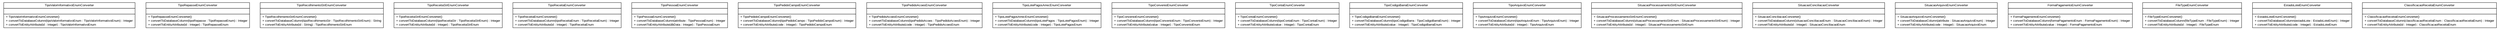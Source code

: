 #!/usr/local/bin/dot
#
# Class diagram 
# Generated by UMLGraph version R5_6 (http://www.umlgraph.org/)
#

digraph G {
	edge [fontname="arial",fontsize=10,labelfontname="arial",labelfontsize=10];
	node [fontname="arial",fontsize=10,shape=plaintext];
	nodesep=0.25;
	ranksep=0.5;
	// br.gov.to.sefaz.arr.persistence.converter.TipoValorInformativoEnumConverter
	c128475 [label=<<table title="br.gov.to.sefaz.arr.persistence.converter.TipoValorInformativoEnumConverter" border="0" cellborder="1" cellspacing="0" cellpadding="2" port="p" href="./TipoValorInformativoEnumConverter.html">
		<tr><td><table border="0" cellspacing="0" cellpadding="1">
<tr><td align="center" balign="center"> TipoValorInformativoEnumConverter </td></tr>
		</table></td></tr>
		<tr><td><table border="0" cellspacing="0" cellpadding="1">
<tr><td align="left" balign="left">  </td></tr>
		</table></td></tr>
		<tr><td><table border="0" cellspacing="0" cellpadding="1">
<tr><td align="left" balign="left"> + TipoValorInformativoEnumConverter() </td></tr>
<tr><td align="left" balign="left"> + convertToDatabaseColumn(tipoValorInformativoEnum : TipoValorInformativoEnum) : Integer </td></tr>
<tr><td align="left" balign="left"> + convertToEntityAttribute(id : Integer) : TipoValorInformativoEnum </td></tr>
		</table></td></tr>
		</table>>, URL="./TipoValorInformativoEnumConverter.html", fontname="arial", fontcolor="black", fontsize=10.0];
	// br.gov.to.sefaz.arr.persistence.converter.TipoRepasseEnumConverter
	c128476 [label=<<table title="br.gov.to.sefaz.arr.persistence.converter.TipoRepasseEnumConverter" border="0" cellborder="1" cellspacing="0" cellpadding="2" port="p" href="./TipoRepasseEnumConverter.html">
		<tr><td><table border="0" cellspacing="0" cellpadding="1">
<tr><td align="center" balign="center"> TipoRepasseEnumConverter </td></tr>
		</table></td></tr>
		<tr><td><table border="0" cellspacing="0" cellpadding="1">
<tr><td align="left" balign="left">  </td></tr>
		</table></td></tr>
		<tr><td><table border="0" cellspacing="0" cellpadding="1">
<tr><td align="left" balign="left"> + TipoRepasseEnumConverter() </td></tr>
<tr><td align="left" balign="left"> + convertToDatabaseColumn(tipoRepasse : TipoRepasseEnum) : Integer </td></tr>
<tr><td align="left" balign="left"> + convertToEntityAttribute(id : Integer) : TipoRepasseEnum </td></tr>
		</table></td></tr>
		</table>>, URL="./TipoRepasseEnumConverter.html", fontname="arial", fontcolor="black", fontsize=10.0];
	// br.gov.to.sefaz.arr.persistence.converter.TipoRecolhimentoStrEnumConverter
	c128477 [label=<<table title="br.gov.to.sefaz.arr.persistence.converter.TipoRecolhimentoStrEnumConverter" border="0" cellborder="1" cellspacing="0" cellpadding="2" port="p" href="./TipoRecolhimentoStrEnumConverter.html">
		<tr><td><table border="0" cellspacing="0" cellpadding="1">
<tr><td align="center" balign="center"> TipoRecolhimentoStrEnumConverter </td></tr>
		</table></td></tr>
		<tr><td><table border="0" cellspacing="0" cellpadding="1">
<tr><td align="left" balign="left">  </td></tr>
		</table></td></tr>
		<tr><td><table border="0" cellspacing="0" cellpadding="1">
<tr><td align="left" balign="left"> + TipoRecolhimentoStrEnumConverter() </td></tr>
<tr><td align="left" balign="left"> + convertToDatabaseColumn(tipoRecolhimentoStr : TipoRecolhimentoStrEnum) : String </td></tr>
<tr><td align="left" balign="left"> + convertToEntityAttribute(id : String) : TipoRecolhimentoStrEnum </td></tr>
		</table></td></tr>
		</table>>, URL="./TipoRecolhimentoStrEnumConverter.html", fontname="arial", fontcolor="black", fontsize=10.0];
	// br.gov.to.sefaz.arr.persistence.converter.TipoReceitaStrEnumConverter
	c128478 [label=<<table title="br.gov.to.sefaz.arr.persistence.converter.TipoReceitaStrEnumConverter" border="0" cellborder="1" cellspacing="0" cellpadding="2" port="p" href="./TipoReceitaStrEnumConverter.html">
		<tr><td><table border="0" cellspacing="0" cellpadding="1">
<tr><td align="center" balign="center"> TipoReceitaStrEnumConverter </td></tr>
		</table></td></tr>
		<tr><td><table border="0" cellspacing="0" cellpadding="1">
<tr><td align="left" balign="left">  </td></tr>
		</table></td></tr>
		<tr><td><table border="0" cellspacing="0" cellpadding="1">
<tr><td align="left" balign="left"> + TipoReceitaStrEnumConverter() </td></tr>
<tr><td align="left" balign="left"> + convertToDatabaseColumn(tipoReceitaStr : TipoReceitaStrEnum) : Integer </td></tr>
<tr><td align="left" balign="left"> + convertToEntityAttribute(id : Integer) : TipoReceitaStrEnum </td></tr>
		</table></td></tr>
		</table>>, URL="./TipoReceitaStrEnumConverter.html", fontname="arial", fontcolor="black", fontsize=10.0];
	// br.gov.to.sefaz.arr.persistence.converter.TipoReceitaEnumConverter
	c128479 [label=<<table title="br.gov.to.sefaz.arr.persistence.converter.TipoReceitaEnumConverter" border="0" cellborder="1" cellspacing="0" cellpadding="2" port="p" href="./TipoReceitaEnumConverter.html">
		<tr><td><table border="0" cellspacing="0" cellpadding="1">
<tr><td align="center" balign="center"> TipoReceitaEnumConverter </td></tr>
		</table></td></tr>
		<tr><td><table border="0" cellspacing="0" cellpadding="1">
<tr><td align="left" balign="left">  </td></tr>
		</table></td></tr>
		<tr><td><table border="0" cellspacing="0" cellpadding="1">
<tr><td align="left" balign="left"> + TipoReceitaEnumConverter() </td></tr>
<tr><td align="left" balign="left"> + convertToDatabaseColumn(tipoReceitaEnum : TipoReceitaEnum) : Integer </td></tr>
<tr><td align="left" balign="left"> + convertToEntityAttribute(id : Integer) : TipoReceitaEnum </td></tr>
		</table></td></tr>
		</table>>, URL="./TipoReceitaEnumConverter.html", fontname="arial", fontcolor="black", fontsize=10.0];
	// br.gov.to.sefaz.arr.persistence.converter.TipoPessoaEnumConverter
	c128480 [label=<<table title="br.gov.to.sefaz.arr.persistence.converter.TipoPessoaEnumConverter" border="0" cellborder="1" cellspacing="0" cellpadding="2" port="p" href="./TipoPessoaEnumConverter.html">
		<tr><td><table border="0" cellspacing="0" cellpadding="1">
<tr><td align="center" balign="center"> TipoPessoaEnumConverter </td></tr>
		</table></td></tr>
		<tr><td><table border="0" cellspacing="0" cellpadding="1">
<tr><td align="left" balign="left">  </td></tr>
		</table></td></tr>
		<tr><td><table border="0" cellspacing="0" cellpadding="1">
<tr><td align="left" balign="left"> + TipoPessoaEnumConverter() </td></tr>
<tr><td align="left" balign="left"> + convertToDatabaseColumn(attribute : TipoPessoaEnum) : Integer </td></tr>
<tr><td align="left" balign="left"> + convertToEntityAttribute(dbData : Integer) : TipoPessoaEnum </td></tr>
		</table></td></tr>
		</table>>, URL="./TipoPessoaEnumConverter.html", fontname="arial", fontcolor="black", fontsize=10.0];
	// br.gov.to.sefaz.arr.persistence.converter.TipoPedidoCampoEnumConverter
	c128481 [label=<<table title="br.gov.to.sefaz.arr.persistence.converter.TipoPedidoCampoEnumConverter" border="0" cellborder="1" cellspacing="0" cellpadding="2" port="p" href="./TipoPedidoCampoEnumConverter.html">
		<tr><td><table border="0" cellspacing="0" cellpadding="1">
<tr><td align="center" balign="center"> TipoPedidoCampoEnumConverter </td></tr>
		</table></td></tr>
		<tr><td><table border="0" cellspacing="0" cellpadding="1">
<tr><td align="left" balign="left">  </td></tr>
		</table></td></tr>
		<tr><td><table border="0" cellspacing="0" cellpadding="1">
<tr><td align="left" balign="left"> + TipoPedidoCampoEnumConverter() </td></tr>
<tr><td align="left" balign="left"> + convertToDatabaseColumn(tipoPedidoCampo : TipoPedidoCampoEnum) : Integer </td></tr>
<tr><td align="left" balign="left"> + convertToEntityAttribute(code : Integer) : TipoPedidoCampoEnum </td></tr>
		</table></td></tr>
		</table>>, URL="./TipoPedidoCampoEnumConverter.html", fontname="arial", fontcolor="black", fontsize=10.0];
	// br.gov.to.sefaz.arr.persistence.converter.TipoPedidoAcoesEnumConverter
	c128482 [label=<<table title="br.gov.to.sefaz.arr.persistence.converter.TipoPedidoAcoesEnumConverter" border="0" cellborder="1" cellspacing="0" cellpadding="2" port="p" href="./TipoPedidoAcoesEnumConverter.html">
		<tr><td><table border="0" cellspacing="0" cellpadding="1">
<tr><td align="center" balign="center"> TipoPedidoAcoesEnumConverter </td></tr>
		</table></td></tr>
		<tr><td><table border="0" cellspacing="0" cellpadding="1">
<tr><td align="left" balign="left">  </td></tr>
		</table></td></tr>
		<tr><td><table border="0" cellspacing="0" cellpadding="1">
<tr><td align="left" balign="left"> + TipoPedidoAcoesEnumConverter() </td></tr>
<tr><td align="left" balign="left"> + convertToDatabaseColumn(tipoPedidoAcoes : TipoPedidoAcoesEnum) : Integer </td></tr>
<tr><td align="left" balign="left"> + convertToEntityAttribute(code : Integer) : TipoPedidoAcoesEnum </td></tr>
		</table></td></tr>
		</table>>, URL="./TipoPedidoAcoesEnumConverter.html", fontname="arial", fontcolor="black", fontsize=10.0];
	// br.gov.to.sefaz.arr.persistence.converter.TipoLotePagosArrecEnumConverter
	c128483 [label=<<table title="br.gov.to.sefaz.arr.persistence.converter.TipoLotePagosArrecEnumConverter" border="0" cellborder="1" cellspacing="0" cellpadding="2" port="p" href="./TipoLotePagosArrecEnumConverter.html">
		<tr><td><table border="0" cellspacing="0" cellpadding="1">
<tr><td align="center" balign="center"> TipoLotePagosArrecEnumConverter </td></tr>
		</table></td></tr>
		<tr><td><table border="0" cellspacing="0" cellpadding="1">
<tr><td align="left" balign="left">  </td></tr>
		</table></td></tr>
		<tr><td><table border="0" cellspacing="0" cellpadding="1">
<tr><td align="left" balign="left"> + TipoLotePagosArrecEnumConverter() </td></tr>
<tr><td align="left" balign="left"> + convertToDatabaseColumn(tipoLotePagos : TipoLotePagosEnum) : Integer </td></tr>
<tr><td align="left" balign="left"> + convertToEntityAttribute(code : Integer) : TipoLotePagosEnum </td></tr>
		</table></td></tr>
		</table>>, URL="./TipoLotePagosArrecEnumConverter.html", fontname="arial", fontcolor="black", fontsize=10.0];
	// br.gov.to.sefaz.arr.persistence.converter.TipoConvenioEnumConverter
	c128484 [label=<<table title="br.gov.to.sefaz.arr.persistence.converter.TipoConvenioEnumConverter" border="0" cellborder="1" cellspacing="0" cellpadding="2" port="p" href="./TipoConvenioEnumConverter.html">
		<tr><td><table border="0" cellspacing="0" cellpadding="1">
<tr><td align="center" balign="center"> TipoConvenioEnumConverter </td></tr>
		</table></td></tr>
		<tr><td><table border="0" cellspacing="0" cellpadding="1">
<tr><td align="left" balign="left">  </td></tr>
		</table></td></tr>
		<tr><td><table border="0" cellspacing="0" cellpadding="1">
<tr><td align="left" balign="left"> + TipoConvenioEnumConverter() </td></tr>
<tr><td align="left" balign="left"> + convertToDatabaseColumn(tipoConvenioEnum : TipoConvenioEnum) : Integer </td></tr>
<tr><td align="left" balign="left"> + convertToEntityAttribute(value : Integer) : TipoConvenioEnum </td></tr>
		</table></td></tr>
		</table>>, URL="./TipoConvenioEnumConverter.html", fontname="arial", fontcolor="black", fontsize=10.0];
	// br.gov.to.sefaz.arr.persistence.converter.TipoContaEnumConverter
	c128485 [label=<<table title="br.gov.to.sefaz.arr.persistence.converter.TipoContaEnumConverter" border="0" cellborder="1" cellspacing="0" cellpadding="2" port="p" href="./TipoContaEnumConverter.html">
		<tr><td><table border="0" cellspacing="0" cellpadding="1">
<tr><td align="center" balign="center"> TipoContaEnumConverter </td></tr>
		</table></td></tr>
		<tr><td><table border="0" cellspacing="0" cellpadding="1">
<tr><td align="left" balign="left">  </td></tr>
		</table></td></tr>
		<tr><td><table border="0" cellspacing="0" cellpadding="1">
<tr><td align="left" balign="left"> + TipoContaEnumConverter() </td></tr>
<tr><td align="left" balign="left"> + convertToDatabaseColumn(tipoContaEnum : TipoContaEnum) : Integer </td></tr>
<tr><td align="left" balign="left"> + convertToEntityAttribute(value : Integer) : TipoContaEnum </td></tr>
		</table></td></tr>
		</table>>, URL="./TipoContaEnumConverter.html", fontname="arial", fontcolor="black", fontsize=10.0];
	// br.gov.to.sefaz.arr.persistence.converter.TipoCodigoBarraEnumConverter
	c128486 [label=<<table title="br.gov.to.sefaz.arr.persistence.converter.TipoCodigoBarraEnumConverter" border="0" cellborder="1" cellspacing="0" cellpadding="2" port="p" href="./TipoCodigoBarraEnumConverter.html">
		<tr><td><table border="0" cellspacing="0" cellpadding="1">
<tr><td align="center" balign="center"> TipoCodigoBarraEnumConverter </td></tr>
		</table></td></tr>
		<tr><td><table border="0" cellspacing="0" cellpadding="1">
<tr><td align="left" balign="left">  </td></tr>
		</table></td></tr>
		<tr><td><table border="0" cellspacing="0" cellpadding="1">
<tr><td align="left" balign="left"> + TipoCodigoBarraEnumConverter() </td></tr>
<tr><td align="left" balign="left"> + convertToDatabaseColumn(tipoCodigoBarra : TipoCodigoBarraEnum) : Integer </td></tr>
<tr><td align="left" balign="left"> + convertToEntityAttribute(value : Integer) : TipoCodigoBarraEnum </td></tr>
		</table></td></tr>
		</table>>, URL="./TipoCodigoBarraEnumConverter.html", fontname="arial", fontcolor="black", fontsize=10.0];
	// br.gov.to.sefaz.arr.persistence.converter.TipoArquivoEnumConverter
	c128487 [label=<<table title="br.gov.to.sefaz.arr.persistence.converter.TipoArquivoEnumConverter" border="0" cellborder="1" cellspacing="0" cellpadding="2" port="p" href="./TipoArquivoEnumConverter.html">
		<tr><td><table border="0" cellspacing="0" cellpadding="1">
<tr><td align="center" balign="center"> TipoArquivoEnumConverter </td></tr>
		</table></td></tr>
		<tr><td><table border="0" cellspacing="0" cellpadding="1">
<tr><td align="left" balign="left">  </td></tr>
		</table></td></tr>
		<tr><td><table border="0" cellspacing="0" cellpadding="1">
<tr><td align="left" balign="left"> + TipoArquivoEnumConverter() </td></tr>
<tr><td align="left" balign="left"> + convertToDatabaseColumn(tipoArquivoEnum : TipoArquivoEnum) : Integer </td></tr>
<tr><td align="left" balign="left"> + convertToEntityAttribute(id : Integer) : TipoArquivoEnum </td></tr>
		</table></td></tr>
		</table>>, URL="./TipoArquivoEnumConverter.html", fontname="arial", fontcolor="black", fontsize=10.0];
	// br.gov.to.sefaz.arr.persistence.converter.SituacaoProcessamentoStrEnumConverter
	c128488 [label=<<table title="br.gov.to.sefaz.arr.persistence.converter.SituacaoProcessamentoStrEnumConverter" border="0" cellborder="1" cellspacing="0" cellpadding="2" port="p" href="./SituacaoProcessamentoStrEnumConverter.html">
		<tr><td><table border="0" cellspacing="0" cellpadding="1">
<tr><td align="center" balign="center"> SituacaoProcessamentoStrEnumConverter </td></tr>
		</table></td></tr>
		<tr><td><table border="0" cellspacing="0" cellpadding="1">
<tr><td align="left" balign="left">  </td></tr>
		</table></td></tr>
		<tr><td><table border="0" cellspacing="0" cellpadding="1">
<tr><td align="left" balign="left"> + SituacaoProcessamentoStrEnumConverter() </td></tr>
<tr><td align="left" balign="left"> + convertToDatabaseColumn(situacaoProcessamentoStrEnum : SituacaoProcessamentoStrEnum) : Integer </td></tr>
<tr><td align="left" balign="left"> + convertToEntityAttribute(id : Integer) : SituacaoProcessamentoStrEnum </td></tr>
		</table></td></tr>
		</table>>, URL="./SituacaoProcessamentoStrEnumConverter.html", fontname="arial", fontcolor="black", fontsize=10.0];
	// br.gov.to.sefaz.arr.persistence.converter.SituacaoConciliacaoConverter
	c128489 [label=<<table title="br.gov.to.sefaz.arr.persistence.converter.SituacaoConciliacaoConverter" border="0" cellborder="1" cellspacing="0" cellpadding="2" port="p" href="./SituacaoConciliacaoConverter.html">
		<tr><td><table border="0" cellspacing="0" cellpadding="1">
<tr><td align="center" balign="center"> SituacaoConciliacaoConverter </td></tr>
		</table></td></tr>
		<tr><td><table border="0" cellspacing="0" cellpadding="1">
<tr><td align="left" balign="left">  </td></tr>
		</table></td></tr>
		<tr><td><table border="0" cellspacing="0" cellpadding="1">
<tr><td align="left" balign="left"> + SituacaoConciliacaoConverter() </td></tr>
<tr><td align="left" balign="left"> + convertToDatabaseColumn(situacaoConciliacaoEnum : SituacaoConciliacaoEnum) : Integer </td></tr>
<tr><td align="left" balign="left"> + convertToEntityAttribute(id : Integer) : SituacaoConciliacaoEnum </td></tr>
		</table></td></tr>
		</table>>, URL="./SituacaoConciliacaoConverter.html", fontname="arial", fontcolor="black", fontsize=10.0];
	// br.gov.to.sefaz.arr.persistence.converter.SituacaoArquivoEnumConverter
	c128490 [label=<<table title="br.gov.to.sefaz.arr.persistence.converter.SituacaoArquivoEnumConverter" border="0" cellborder="1" cellspacing="0" cellpadding="2" port="p" href="./SituacaoArquivoEnumConverter.html">
		<tr><td><table border="0" cellspacing="0" cellpadding="1">
<tr><td align="center" balign="center"> SituacaoArquivoEnumConverter </td></tr>
		</table></td></tr>
		<tr><td><table border="0" cellspacing="0" cellpadding="1">
<tr><td align="left" balign="left">  </td></tr>
		</table></td></tr>
		<tr><td><table border="0" cellspacing="0" cellpadding="1">
<tr><td align="left" balign="left"> + SituacaoArquivoEnumConverter() </td></tr>
<tr><td align="left" balign="left"> + convertToDatabaseColumn(attribute : SituacaoArquivoEnum) : Integer </td></tr>
<tr><td align="left" balign="left"> + convertToEntityAttribute(code : Integer) : SituacaoArquivoEnum </td></tr>
		</table></td></tr>
		</table>>, URL="./SituacaoArquivoEnumConverter.html", fontname="arial", fontcolor="black", fontsize=10.0];
	// br.gov.to.sefaz.arr.persistence.converter.FormaPagamentoEnumConverter
	c128491 [label=<<table title="br.gov.to.sefaz.arr.persistence.converter.FormaPagamentoEnumConverter" border="0" cellborder="1" cellspacing="0" cellpadding="2" port="p" href="./FormaPagamentoEnumConverter.html">
		<tr><td><table border="0" cellspacing="0" cellpadding="1">
<tr><td align="center" balign="center"> FormaPagamentoEnumConverter </td></tr>
		</table></td></tr>
		<tr><td><table border="0" cellspacing="0" cellpadding="1">
<tr><td align="left" balign="left">  </td></tr>
		</table></td></tr>
		<tr><td><table border="0" cellspacing="0" cellpadding="1">
<tr><td align="left" balign="left"> + FormaPagamentoEnumConverter() </td></tr>
<tr><td align="left" balign="left"> + convertToDatabaseColumn(formaPagamentoEnum : FormaPagamentoEnum) : Integer </td></tr>
<tr><td align="left" balign="left"> + convertToEntityAttribute(value : Integer) : FormaPagamentoEnum </td></tr>
		</table></td></tr>
		</table>>, URL="./FormaPagamentoEnumConverter.html", fontname="arial", fontcolor="black", fontsize=10.0];
	// br.gov.to.sefaz.arr.persistence.converter.FileTypeEnumConverter
	c128492 [label=<<table title="br.gov.to.sefaz.arr.persistence.converter.FileTypeEnumConverter" border="0" cellborder="1" cellspacing="0" cellpadding="2" port="p" href="./FileTypeEnumConverter.html">
		<tr><td><table border="0" cellspacing="0" cellpadding="1">
<tr><td align="center" balign="center"> FileTypeEnumConverter </td></tr>
		</table></td></tr>
		<tr><td><table border="0" cellspacing="0" cellpadding="1">
<tr><td align="left" balign="left">  </td></tr>
		</table></td></tr>
		<tr><td><table border="0" cellspacing="0" cellpadding="1">
<tr><td align="left" balign="left"> + FileTypeEnumConverter() </td></tr>
<tr><td align="left" balign="left"> + convertToDatabaseColumn(fileTypeEnum : FileTypeEnum) : Integer </td></tr>
<tr><td align="left" balign="left"> + convertToEntityAttribute(id : Integer) : FileTypeEnum </td></tr>
		</table></td></tr>
		</table>>, URL="./FileTypeEnumConverter.html", fontname="arial", fontcolor="black", fontsize=10.0];
	// br.gov.to.sefaz.arr.persistence.converter.EstadoLoteEnumConverter
	c128493 [label=<<table title="br.gov.to.sefaz.arr.persistence.converter.EstadoLoteEnumConverter" border="0" cellborder="1" cellspacing="0" cellpadding="2" port="p" href="./EstadoLoteEnumConverter.html">
		<tr><td><table border="0" cellspacing="0" cellpadding="1">
<tr><td align="center" balign="center"> EstadoLoteEnumConverter </td></tr>
		</table></td></tr>
		<tr><td><table border="0" cellspacing="0" cellpadding="1">
<tr><td align="left" balign="left">  </td></tr>
		</table></td></tr>
		<tr><td><table border="0" cellspacing="0" cellpadding="1">
<tr><td align="left" balign="left"> + EstadoLoteEnumConverter() </td></tr>
<tr><td align="left" balign="left"> + convertToDatabaseColumn(estadoLote : EstadoLoteEnum) : Integer </td></tr>
<tr><td align="left" balign="left"> + convertToEntityAttribute(code : Integer) : EstadoLoteEnum </td></tr>
		</table></td></tr>
		</table>>, URL="./EstadoLoteEnumConverter.html", fontname="arial", fontcolor="black", fontsize=10.0];
	// br.gov.to.sefaz.arr.persistence.converter.ClassificacaoReceitaEnumConverter
	c128494 [label=<<table title="br.gov.to.sefaz.arr.persistence.converter.ClassificacaoReceitaEnumConverter" border="0" cellborder="1" cellspacing="0" cellpadding="2" port="p" href="./ClassificacaoReceitaEnumConverter.html">
		<tr><td><table border="0" cellspacing="0" cellpadding="1">
<tr><td align="center" balign="center"> ClassificacaoReceitaEnumConverter </td></tr>
		</table></td></tr>
		<tr><td><table border="0" cellspacing="0" cellpadding="1">
<tr><td align="left" balign="left">  </td></tr>
		</table></td></tr>
		<tr><td><table border="0" cellspacing="0" cellpadding="1">
<tr><td align="left" balign="left"> + ClassificacaoReceitaEnumConverter() </td></tr>
<tr><td align="left" balign="left"> + convertToDatabaseColumn(classificacaoReceitaEnum : ClassificacaoReceitaEnum) : Integer </td></tr>
<tr><td align="left" balign="left"> + convertToEntityAttribute(id : Integer) : ClassificacaoReceitaEnum </td></tr>
		</table></td></tr>
		</table>>, URL="./ClassificacaoReceitaEnumConverter.html", fontname="arial", fontcolor="black", fontsize=10.0];
}

